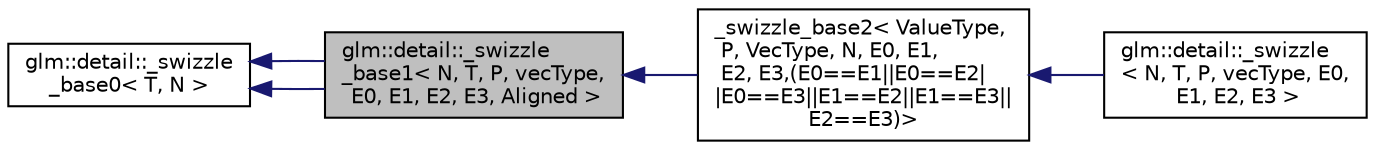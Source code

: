 digraph "glm::detail::_swizzle_base1&lt; N, T, P, vecType, E0, E1, E2, E3, Aligned &gt;"
{
  edge [fontname="Helvetica",fontsize="10",labelfontname="Helvetica",labelfontsize="10"];
  node [fontname="Helvetica",fontsize="10",shape=record];
  rankdir="LR";
  Node1 [label="glm::detail::_swizzle\l_base1\< N, T, P, vecType,\l E0, E1, E2, E3, Aligned \>",height=0.2,width=0.4,color="black", fillcolor="grey75", style="filled", fontcolor="black"];
  Node2 -> Node1 [dir="back",color="midnightblue",fontsize="10",style="solid",fontname="Helvetica"];
  Node2 [label="glm::detail::_swizzle\l_base0\< T, N \>",height=0.2,width=0.4,color="black", fillcolor="white", style="filled",URL="$structglm_1_1detail_1_1__swizzle__base0.html"];
  Node2 -> Node1 [dir="back",color="midnightblue",fontsize="10",style="solid",fontname="Helvetica"];
  Node1 -> Node3 [dir="back",color="midnightblue",fontsize="10",style="solid",fontname="Helvetica"];
  Node3 [label="_swizzle_base2\< ValueType,\l P, VecType, N, E0, E1,\l E2, E3,(E0==E1\|\|E0==E2\|\l\|E0==E3\|\|E1==E2\|\|E1==E3\|\|\lE2==E3)\>",height=0.2,width=0.4,color="black", fillcolor="white", style="filled",URL="$structglm_1_1detail_1_1__swizzle__base2.html"];
  Node3 -> Node4 [dir="back",color="midnightblue",fontsize="10",style="solid",fontname="Helvetica"];
  Node4 [label="glm::detail::_swizzle\l\< N, T, P, vecType, E0,\l E1, E2, E3 \>",height=0.2,width=0.4,color="black", fillcolor="white", style="filled",URL="$structglm_1_1detail_1_1__swizzle.html"];
}
